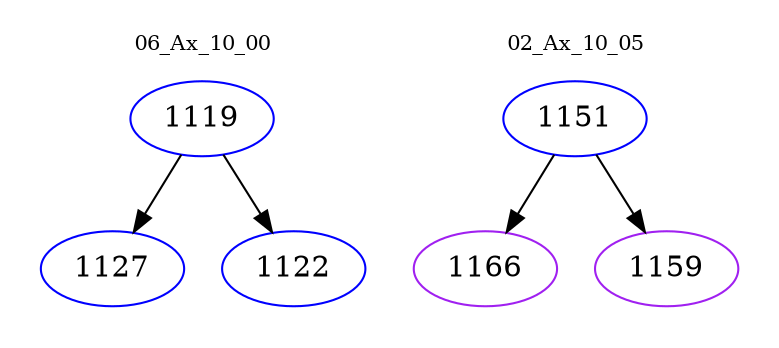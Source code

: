 digraph{
subgraph cluster_0 {
color = white
label = "06_Ax_10_00";
fontsize=10;
T0_1119 [label="1119", color="blue"]
T0_1119 -> T0_1127 [color="black"]
T0_1127 [label="1127", color="blue"]
T0_1119 -> T0_1122 [color="black"]
T0_1122 [label="1122", color="blue"]
}
subgraph cluster_1 {
color = white
label = "02_Ax_10_05";
fontsize=10;
T1_1151 [label="1151", color="blue"]
T1_1151 -> T1_1166 [color="black"]
T1_1166 [label="1166", color="purple"]
T1_1151 -> T1_1159 [color="black"]
T1_1159 [label="1159", color="purple"]
}
}
